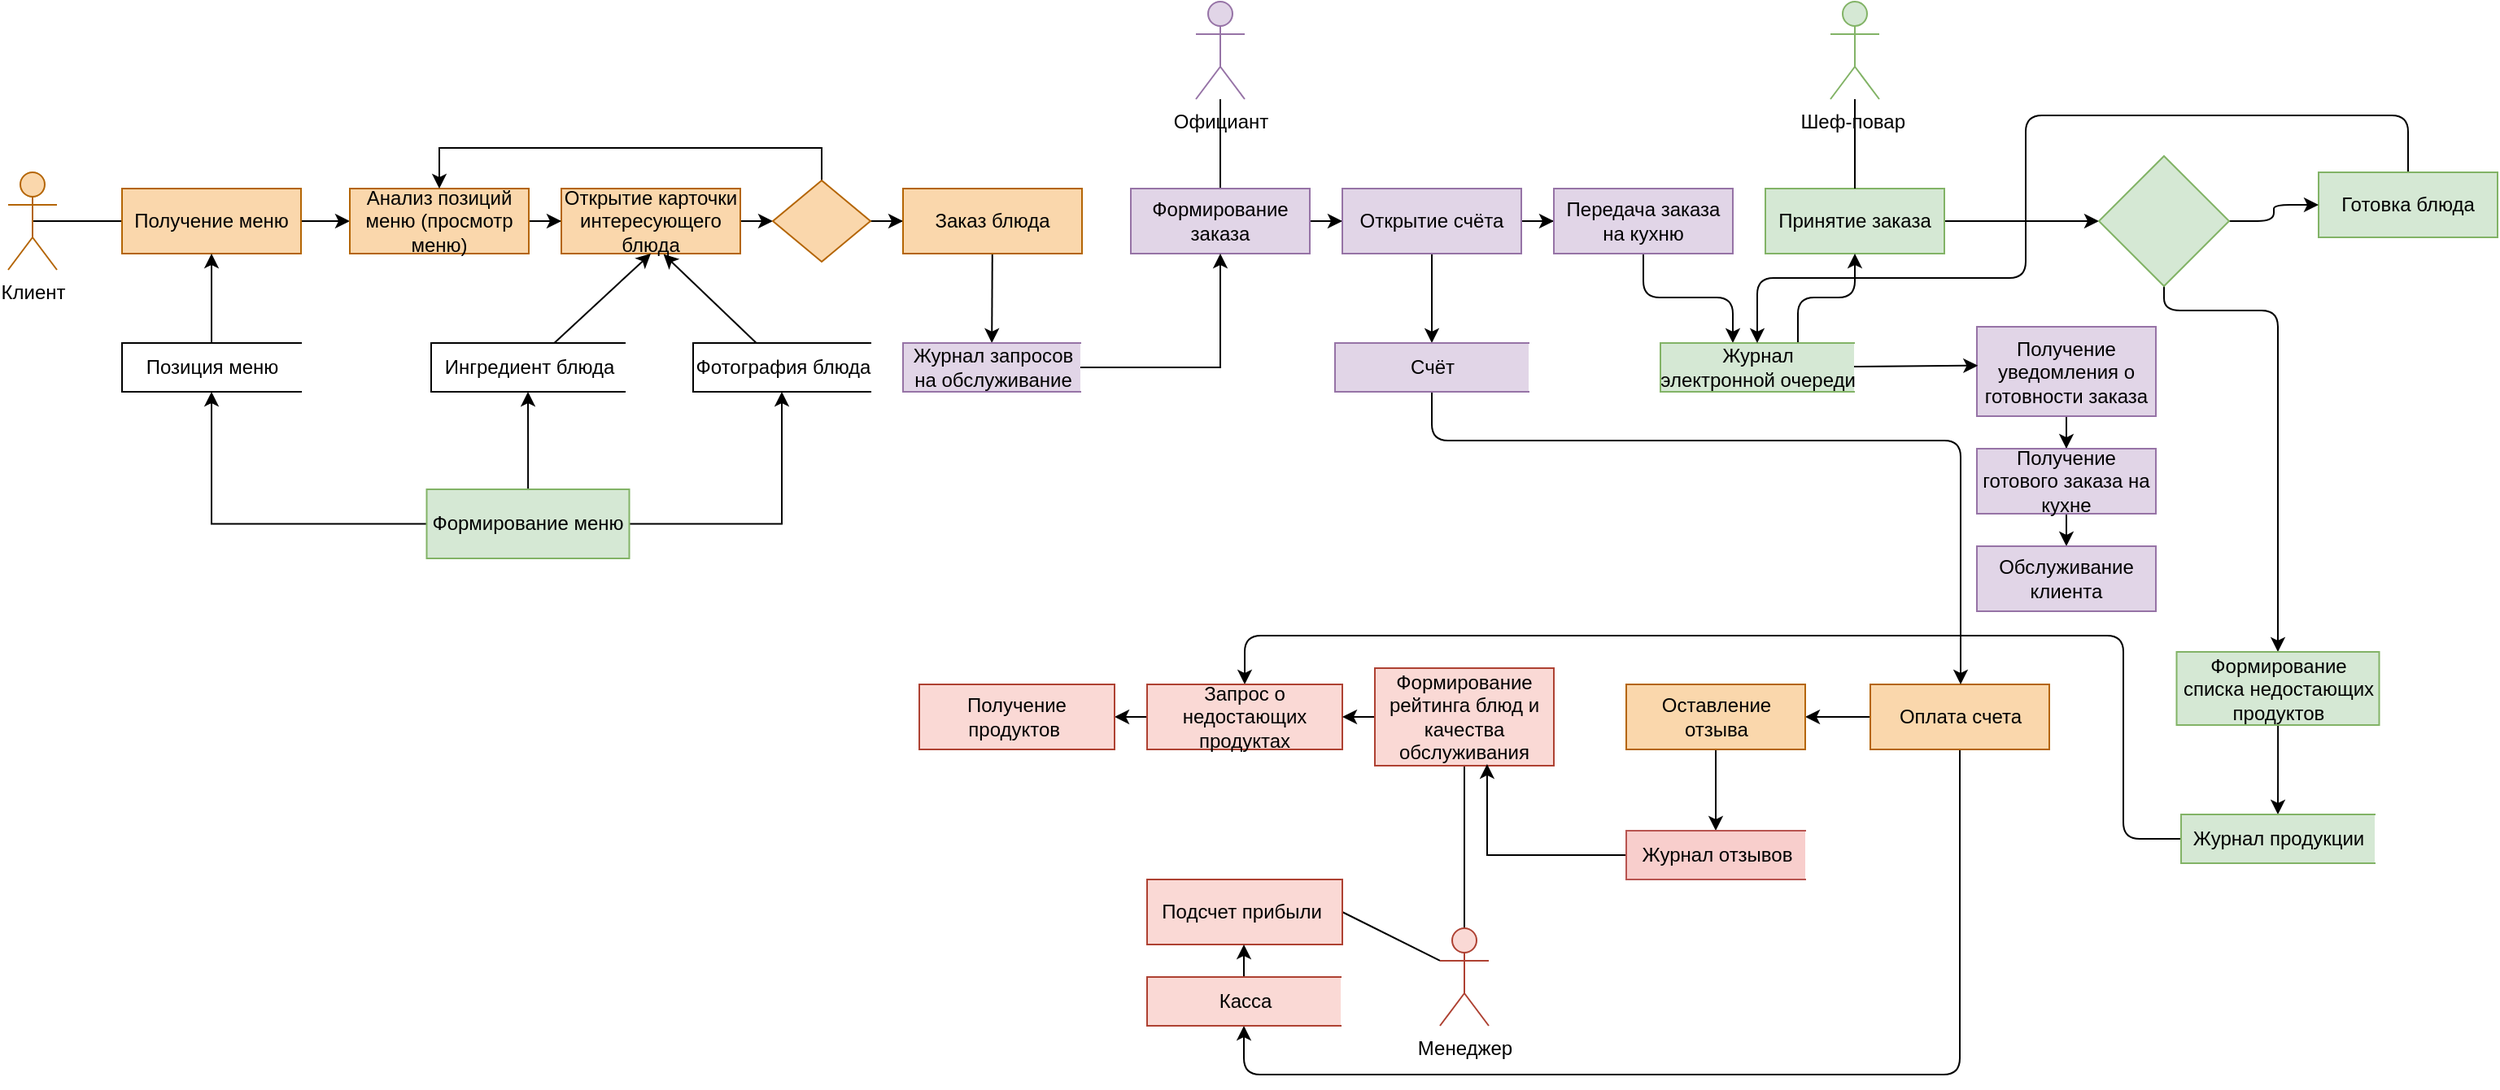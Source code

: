 <mxfile version="15.5.2" type="github">
  <diagram id="nGhzScu0w4sPOhvbiOy2" name="Page-1">
    <mxGraphModel dx="1221" dy="606" grid="1" gridSize="10" guides="1" tooltips="1" connect="1" arrows="1" fold="1" page="1" pageScale="1" pageWidth="827" pageHeight="1169" math="0" shadow="0">
      <root>
        <mxCell id="0" />
        <mxCell id="1" parent="0" />
        <mxCell id="5d1MTNIgyIdPS4blu5-G-6" style="edgeStyle=orthogonalEdgeStyle;rounded=0;orthogonalLoop=1;jettySize=auto;html=1;exitX=0.5;exitY=0.5;exitDx=0;exitDy=0;exitPerimeter=0;endArrow=none;endFill=0;strokeColor=default;" parent="1" source="5d1MTNIgyIdPS4blu5-G-1" target="5d1MTNIgyIdPS4blu5-G-3" edge="1">
          <mxGeometry relative="1" as="geometry" />
        </mxCell>
        <mxCell id="5d1MTNIgyIdPS4blu5-G-1" value="Клиент" style="shape=umlActor;verticalLabelPosition=bottom;verticalAlign=top;html=1;outlineConnect=0;fillColor=#fad7ac;strokeColor=#b46504;" parent="1" vertex="1">
          <mxGeometry x="100" y="205" width="30" height="60" as="geometry" />
        </mxCell>
        <mxCell id="5d1MTNIgyIdPS4blu5-G-10" value="" style="edgeStyle=orthogonalEdgeStyle;rounded=0;orthogonalLoop=1;jettySize=auto;html=1;endArrow=classic;endFill=1;strokeColor=default;" parent="1" source="5d1MTNIgyIdPS4blu5-G-3" target="5d1MTNIgyIdPS4blu5-G-9" edge="1">
          <mxGeometry relative="1" as="geometry" />
        </mxCell>
        <mxCell id="5d1MTNIgyIdPS4blu5-G-3" value="Получение меню" style="rounded=0;whiteSpace=wrap;html=1;fillColor=#fad7ac;strokeColor=#b46504;" parent="1" vertex="1">
          <mxGeometry x="170" y="215" width="110" height="40" as="geometry" />
        </mxCell>
        <mxCell id="5d1MTNIgyIdPS4blu5-G-12" value="" style="edgeStyle=orthogonalEdgeStyle;rounded=0;orthogonalLoop=1;jettySize=auto;html=1;endArrow=classic;endFill=1;strokeColor=default;" parent="1" source="5d1MTNIgyIdPS4blu5-G-9" target="5d1MTNIgyIdPS4blu5-G-11" edge="1">
          <mxGeometry relative="1" as="geometry" />
        </mxCell>
        <mxCell id="5d1MTNIgyIdPS4blu5-G-9" value="Анализ позиций меню (просмотр меню)" style="rounded=0;whiteSpace=wrap;html=1;fillColor=#fad7ac;strokeColor=#b46504;" parent="1" vertex="1">
          <mxGeometry x="310" y="215" width="110" height="40" as="geometry" />
        </mxCell>
        <mxCell id="5d1MTNIgyIdPS4blu5-G-18" style="edgeStyle=orthogonalEdgeStyle;rounded=0;orthogonalLoop=1;jettySize=auto;html=1;exitX=1;exitY=0.5;exitDx=0;exitDy=0;entryX=0;entryY=0.5;entryDx=0;entryDy=0;endArrow=classic;endFill=1;strokeColor=default;" parent="1" source="5d1MTNIgyIdPS4blu5-G-11" target="5d1MTNIgyIdPS4blu5-G-14" edge="1">
          <mxGeometry relative="1" as="geometry" />
        </mxCell>
        <mxCell id="5d1MTNIgyIdPS4blu5-G-11" value="Открытие карточки интересующего блюда" style="rounded=0;whiteSpace=wrap;html=1;fillColor=#fad7ac;strokeColor=#b46504;" parent="1" vertex="1">
          <mxGeometry x="440" y="215" width="110" height="40" as="geometry" />
        </mxCell>
        <mxCell id="5d1MTNIgyIdPS4blu5-G-15" style="edgeStyle=orthogonalEdgeStyle;rounded=0;orthogonalLoop=1;jettySize=auto;html=1;exitX=0.5;exitY=0;exitDx=0;exitDy=0;entryX=0.5;entryY=0;entryDx=0;entryDy=0;endArrow=classic;endFill=1;strokeColor=default;" parent="1" source="5d1MTNIgyIdPS4blu5-G-14" target="5d1MTNIgyIdPS4blu5-G-9" edge="1">
          <mxGeometry relative="1" as="geometry" />
        </mxCell>
        <mxCell id="5d1MTNIgyIdPS4blu5-G-19" style="edgeStyle=orthogonalEdgeStyle;rounded=0;orthogonalLoop=1;jettySize=auto;html=1;exitX=1;exitY=0.5;exitDx=0;exitDy=0;endArrow=classic;endFill=1;strokeColor=default;" parent="1" source="5d1MTNIgyIdPS4blu5-G-14" target="5d1MTNIgyIdPS4blu5-G-16" edge="1">
          <mxGeometry relative="1" as="geometry" />
        </mxCell>
        <mxCell id="5d1MTNIgyIdPS4blu5-G-14" value="" style="rhombus;whiteSpace=wrap;html=1;rounded=0;fillColor=#fad7ac;strokeColor=#b46504;" parent="1" vertex="1">
          <mxGeometry x="570" y="210" width="60" height="50" as="geometry" />
        </mxCell>
        <mxCell id="tXcFCOacGo3yS5a86gHN-16" value="" style="edgeStyle=none;rounded=0;orthogonalLoop=1;jettySize=auto;html=1;" parent="1" source="5d1MTNIgyIdPS4blu5-G-16" target="tXcFCOacGo3yS5a86gHN-14" edge="1">
          <mxGeometry relative="1" as="geometry" />
        </mxCell>
        <mxCell id="5d1MTNIgyIdPS4blu5-G-16" value="Заказ блюда" style="rounded=0;whiteSpace=wrap;html=1;fillColor=#fad7ac;strokeColor=#b46504;" parent="1" vertex="1">
          <mxGeometry x="650" y="215" width="110" height="40" as="geometry" />
        </mxCell>
        <mxCell id="5d1MTNIgyIdPS4blu5-G-62" value="" style="edgeStyle=orthogonalEdgeStyle;rounded=0;orthogonalLoop=1;jettySize=auto;html=1;endArrow=none;endFill=0;strokeColor=default;" parent="1" source="5d1MTNIgyIdPS4blu5-G-20" target="5d1MTNIgyIdPS4blu5-G-21" edge="1">
          <mxGeometry relative="1" as="geometry" />
        </mxCell>
        <mxCell id="5d1MTNIgyIdPS4blu5-G-20" value="Официант" style="shape=umlActor;verticalLabelPosition=bottom;verticalAlign=top;html=1;outlineConnect=0;rounded=0;fillColor=#e1d5e7;strokeColor=#9673a6;" parent="1" vertex="1">
          <mxGeometry x="830" y="100" width="30" height="60" as="geometry" />
        </mxCell>
        <mxCell id="5d1MTNIgyIdPS4blu5-G-24" style="edgeStyle=orthogonalEdgeStyle;rounded=0;orthogonalLoop=1;jettySize=auto;html=1;exitX=1;exitY=0.5;exitDx=0;exitDy=0;endArrow=classic;endFill=1;strokeColor=default;" parent="1" source="5d1MTNIgyIdPS4blu5-G-21" target="5d1MTNIgyIdPS4blu5-G-22" edge="1">
          <mxGeometry relative="1" as="geometry" />
        </mxCell>
        <mxCell id="5d1MTNIgyIdPS4blu5-G-21" value="Формирование заказа" style="rounded=0;whiteSpace=wrap;html=1;fillColor=#e1d5e7;strokeColor=#9673a6;" parent="1" vertex="1">
          <mxGeometry x="790" y="215" width="110" height="40" as="geometry" />
        </mxCell>
        <mxCell id="5d1MTNIgyIdPS4blu5-G-27" style="edgeStyle=orthogonalEdgeStyle;rounded=0;orthogonalLoop=1;jettySize=auto;html=1;exitX=1;exitY=0.5;exitDx=0;exitDy=0;endArrow=classic;endFill=1;strokeColor=default;" parent="1" source="5d1MTNIgyIdPS4blu5-G-22" target="5d1MTNIgyIdPS4blu5-G-25" edge="1">
          <mxGeometry relative="1" as="geometry" />
        </mxCell>
        <mxCell id="5i7k2K3RuOkxoXRuPaDP-1" style="edgeStyle=orthogonalEdgeStyle;rounded=0;orthogonalLoop=1;jettySize=auto;html=1;" parent="1" source="5d1MTNIgyIdPS4blu5-G-22" edge="1">
          <mxGeometry relative="1" as="geometry">
            <mxPoint x="975" y="310" as="targetPoint" />
          </mxGeometry>
        </mxCell>
        <mxCell id="5d1MTNIgyIdPS4blu5-G-22" value="Открытие счёта" style="rounded=0;whiteSpace=wrap;html=1;fillColor=#e1d5e7;strokeColor=#9673a6;" parent="1" vertex="1">
          <mxGeometry x="920" y="215" width="110" height="40" as="geometry" />
        </mxCell>
        <mxCell id="tXcFCOacGo3yS5a86gHN-19" value="" style="edgeStyle=orthogonalEdgeStyle;rounded=1;orthogonalLoop=1;jettySize=auto;html=1;" parent="1" source="5d1MTNIgyIdPS4blu5-G-25" target="tXcFCOacGo3yS5a86gHN-18" edge="1">
          <mxGeometry relative="1" as="geometry">
            <Array as="points">
              <mxPoint x="1105" y="282" />
              <mxPoint x="1160" y="282" />
            </Array>
          </mxGeometry>
        </mxCell>
        <mxCell id="5d1MTNIgyIdPS4blu5-G-25" value="Передача заказа на кухню" style="rounded=0;whiteSpace=wrap;html=1;fillColor=#e1d5e7;strokeColor=#9673a6;" parent="1" vertex="1">
          <mxGeometry x="1050" y="215" width="110" height="40" as="geometry" />
        </mxCell>
        <mxCell id="8BaiWbrDoLT2zuODpBYL-3" value="" style="edgeStyle=orthogonalEdgeStyle;rounded=1;orthogonalLoop=1;jettySize=auto;html=1;" edge="1" parent="1" source="5d1MTNIgyIdPS4blu5-G-26" target="8BaiWbrDoLT2zuODpBYL-2">
          <mxGeometry relative="1" as="geometry" />
        </mxCell>
        <mxCell id="5d1MTNIgyIdPS4blu5-G-26" value="Принятие заказа" style="rounded=0;whiteSpace=wrap;html=1;fillColor=#d5e8d4;strokeColor=#82b366;" parent="1" vertex="1">
          <mxGeometry x="1180" y="215" width="110" height="40" as="geometry" />
        </mxCell>
        <mxCell id="5d1MTNIgyIdPS4blu5-G-65" style="edgeStyle=orthogonalEdgeStyle;rounded=0;orthogonalLoop=1;jettySize=auto;html=1;entryX=0.5;entryY=0;entryDx=0;entryDy=0;endArrow=classic;endFill=1;strokeColor=default;" parent="1" source="5d1MTNIgyIdPS4blu5-G-54" target="5d1MTNIgyIdPS4blu5-G-63" edge="1">
          <mxGeometry relative="1" as="geometry">
            <mxPoint x="1365" y="360" as="sourcePoint" />
          </mxGeometry>
        </mxCell>
        <mxCell id="5d1MTNIgyIdPS4blu5-G-54" value="Получение уведомления о готовности заказа" style="rounded=0;whiteSpace=wrap;html=1;fillColor=#e1d5e7;strokeColor=#9673a6;" parent="1" vertex="1">
          <mxGeometry x="1310" y="300" width="110" height="55" as="geometry" />
        </mxCell>
        <mxCell id="5d1MTNIgyIdPS4blu5-G-66" style="edgeStyle=orthogonalEdgeStyle;rounded=0;orthogonalLoop=1;jettySize=auto;html=1;exitX=0.5;exitY=1;exitDx=0;exitDy=0;entryX=0.5;entryY=0;entryDx=0;entryDy=0;endArrow=classic;endFill=1;strokeColor=default;" parent="1" source="5d1MTNIgyIdPS4blu5-G-63" target="5d1MTNIgyIdPS4blu5-G-64" edge="1">
          <mxGeometry relative="1" as="geometry" />
        </mxCell>
        <mxCell id="5d1MTNIgyIdPS4blu5-G-63" value="Получение готового заказа на кухне" style="rounded=0;whiteSpace=wrap;html=1;fillColor=#e1d5e7;strokeColor=#9673a6;" parent="1" vertex="1">
          <mxGeometry x="1310" y="375" width="110" height="40" as="geometry" />
        </mxCell>
        <mxCell id="5d1MTNIgyIdPS4blu5-G-64" value="Обслуживание клиента" style="rounded=0;whiteSpace=wrap;html=1;fillColor=#e1d5e7;strokeColor=#9673a6;" parent="1" vertex="1">
          <mxGeometry x="1310" y="435" width="110" height="40" as="geometry" />
        </mxCell>
        <mxCell id="5d1MTNIgyIdPS4blu5-G-70" style="edgeStyle=orthogonalEdgeStyle;rounded=0;orthogonalLoop=1;jettySize=auto;html=1;exitX=0;exitY=0.5;exitDx=0;exitDy=0;endArrow=classic;endFill=1;strokeColor=default;" parent="1" source="5d1MTNIgyIdPS4blu5-G-67" target="5d1MTNIgyIdPS4blu5-G-69" edge="1">
          <mxGeometry relative="1" as="geometry" />
        </mxCell>
        <mxCell id="CcBVJNswqVSOJrU5NbKI-20" style="edgeStyle=orthogonalEdgeStyle;rounded=1;orthogonalLoop=1;jettySize=auto;html=1;entryX=0.5;entryY=1;entryDx=0;entryDy=0;startArrow=none;startFill=0;endArrow=classic;endFill=1;" parent="1" source="5d1MTNIgyIdPS4blu5-G-67" target="tXcFCOacGo3yS5a86gHN-34" edge="1">
          <mxGeometry relative="1" as="geometry">
            <Array as="points">
              <mxPoint x="1300" y="760" />
              <mxPoint x="860" y="760" />
            </Array>
          </mxGeometry>
        </mxCell>
        <mxCell id="5d1MTNIgyIdPS4blu5-G-67" value="Оплата счета" style="rounded=0;whiteSpace=wrap;html=1;fillColor=#fad7ac;strokeColor=#b46504;" parent="1" vertex="1">
          <mxGeometry x="1244.5" y="520" width="110" height="40" as="geometry" />
        </mxCell>
        <mxCell id="tXcFCOacGo3yS5a86gHN-28" value="" style="edgeStyle=orthogonalEdgeStyle;rounded=0;orthogonalLoop=1;jettySize=auto;html=1;" parent="1" source="5d1MTNIgyIdPS4blu5-G-69" target="tXcFCOacGo3yS5a86gHN-27" edge="1">
          <mxGeometry relative="1" as="geometry" />
        </mxCell>
        <mxCell id="5d1MTNIgyIdPS4blu5-G-69" value="Оставление отзыва" style="rounded=0;whiteSpace=wrap;html=1;fillColor=#fad7ac;strokeColor=#b46504;" parent="1" vertex="1">
          <mxGeometry x="1094.5" y="520" width="110" height="40" as="geometry" />
        </mxCell>
        <mxCell id="5d1MTNIgyIdPS4blu5-G-78" value="" style="edgeStyle=orthogonalEdgeStyle;rounded=0;orthogonalLoop=1;jettySize=auto;html=1;endArrow=none;endFill=0;strokeColor=default;" parent="1" source="5d1MTNIgyIdPS4blu5-G-71" edge="1">
          <mxGeometry relative="1" as="geometry">
            <mxPoint x="995" y="570" as="targetPoint" />
          </mxGeometry>
        </mxCell>
        <mxCell id="CcBVJNswqVSOJrU5NbKI-1" style="rounded=0;orthogonalLoop=1;jettySize=auto;html=1;exitX=0;exitY=0.333;exitDx=0;exitDy=0;exitPerimeter=0;entryX=1;entryY=0.5;entryDx=0;entryDy=0;endArrow=none;endFill=0;" parent="1" source="5d1MTNIgyIdPS4blu5-G-71" target="5d1MTNIgyIdPS4blu5-G-96" edge="1">
          <mxGeometry relative="1" as="geometry" />
        </mxCell>
        <mxCell id="5d1MTNIgyIdPS4blu5-G-71" value="Менеджер" style="shape=umlActor;verticalLabelPosition=bottom;verticalAlign=top;html=1;outlineConnect=0;rounded=0;fillColor=#fad9d5;strokeColor=#ae4132;" parent="1" vertex="1">
          <mxGeometry x="980" y="670" width="30" height="60" as="geometry" />
        </mxCell>
        <mxCell id="5d1MTNIgyIdPS4blu5-G-82" style="edgeStyle=orthogonalEdgeStyle;rounded=0;orthogonalLoop=1;jettySize=auto;html=1;exitX=0;exitY=0.5;exitDx=0;exitDy=0;entryX=1;entryY=0.5;entryDx=0;entryDy=0;endArrow=classic;endFill=1;strokeColor=default;" parent="1" source="5d1MTNIgyIdPS4blu5-G-79" edge="1">
          <mxGeometry relative="1" as="geometry">
            <mxPoint x="780" y="540" as="targetPoint" />
          </mxGeometry>
        </mxCell>
        <mxCell id="CcBVJNswqVSOJrU5NbKI-19" style="edgeStyle=orthogonalEdgeStyle;rounded=1;orthogonalLoop=1;jettySize=auto;html=1;entryX=0;entryY=0.5;entryDx=0;entryDy=0;startArrow=classic;startFill=1;endArrow=none;endFill=0;" parent="1" source="5d1MTNIgyIdPS4blu5-G-79" target="CcBVJNswqVSOJrU5NbKI-16" edge="1">
          <mxGeometry relative="1" as="geometry">
            <Array as="points">
              <mxPoint x="860" y="490" />
              <mxPoint x="1400" y="490" />
              <mxPoint x="1400" y="615" />
            </Array>
          </mxGeometry>
        </mxCell>
        <mxCell id="5d1MTNIgyIdPS4blu5-G-79" value="Запрос о недостающих продуктах" style="rounded=0;whiteSpace=wrap;html=1;fillColor=#fad9d5;strokeColor=#ae4132;" parent="1" vertex="1">
          <mxGeometry x="800" y="520" width="120" height="40" as="geometry" />
        </mxCell>
        <mxCell id="5d1MTNIgyIdPS4blu5-G-94" style="edgeStyle=none;rounded=0;orthogonalLoop=1;jettySize=auto;html=1;exitX=0;exitY=0.5;exitDx=0;exitDy=0;endArrow=classic;endFill=1;strokeColor=default;" parent="1" source="5d1MTNIgyIdPS4blu5-G-83" target="5d1MTNIgyIdPS4blu5-G-79" edge="1">
          <mxGeometry relative="1" as="geometry" />
        </mxCell>
        <mxCell id="5d1MTNIgyIdPS4blu5-G-83" value="Формирование рейтинга блюд и качества обслуживания" style="rounded=0;whiteSpace=wrap;html=1;fillColor=#fad9d5;strokeColor=#ae4132;" parent="1" vertex="1">
          <mxGeometry x="940" y="510" width="110" height="60" as="geometry" />
        </mxCell>
        <mxCell id="5d1MTNIgyIdPS4blu5-G-92" value="&lt;span style=&quot;font-weight: normal&quot;&gt;Получение продуктов&amp;nbsp;&lt;/span&gt;" style="rounded=0;whiteSpace=wrap;html=1;fillColor=#fad9d5;strokeColor=#ae4132;fontStyle=1" parent="1" vertex="1">
          <mxGeometry x="660" y="520" width="120" height="40" as="geometry" />
        </mxCell>
        <mxCell id="5d1MTNIgyIdPS4blu5-G-96" value="&lt;span style=&quot;font-weight: normal&quot;&gt;Подсчет прибыли&amp;nbsp;&lt;/span&gt;" style="rounded=0;whiteSpace=wrap;html=1;fillColor=#fad9d5;strokeColor=#ae4132;fontStyle=1" parent="1" vertex="1">
          <mxGeometry x="800" y="640" width="120" height="40" as="geometry" />
        </mxCell>
        <mxCell id="tXcFCOacGo3yS5a86gHN-4" value="" style="edgeStyle=orthogonalEdgeStyle;rounded=0;orthogonalLoop=1;jettySize=auto;html=1;" parent="1" source="tXcFCOacGo3yS5a86gHN-1" target="5d1MTNIgyIdPS4blu5-G-3" edge="1">
          <mxGeometry relative="1" as="geometry" />
        </mxCell>
        <mxCell id="tXcFCOacGo3yS5a86gHN-1" value="Позиция меню" style="html=1;dashed=0;whitespace=wrap;shape=partialRectangle;right=0;" parent="1" vertex="1">
          <mxGeometry x="170" y="310" width="110" height="30" as="geometry" />
        </mxCell>
        <mxCell id="tXcFCOacGo3yS5a86gHN-11" style="rounded=0;orthogonalLoop=1;jettySize=auto;html=1;entryX=0.5;entryY=1;entryDx=0;entryDy=0;" parent="1" source="tXcFCOacGo3yS5a86gHN-8" target="5d1MTNIgyIdPS4blu5-G-11" edge="1">
          <mxGeometry relative="1" as="geometry" />
        </mxCell>
        <mxCell id="tXcFCOacGo3yS5a86gHN-8" value="Ингредиент блюда" style="html=1;dashed=0;whitespace=wrap;shape=partialRectangle;right=0;" parent="1" vertex="1">
          <mxGeometry x="360" y="310" width="119" height="30" as="geometry" />
        </mxCell>
        <mxCell id="tXcFCOacGo3yS5a86gHN-13" style="edgeStyle=none;rounded=0;orthogonalLoop=1;jettySize=auto;html=1;entryX=0.571;entryY=1.008;entryDx=0;entryDy=0;entryPerimeter=0;" parent="1" source="tXcFCOacGo3yS5a86gHN-9" target="5d1MTNIgyIdPS4blu5-G-11" edge="1">
          <mxGeometry relative="1" as="geometry" />
        </mxCell>
        <mxCell id="tXcFCOacGo3yS5a86gHN-9" value="Фотография блюда" style="html=1;dashed=0;whitespace=wrap;shape=partialRectangle;right=0;" parent="1" vertex="1">
          <mxGeometry x="521" y="310" width="109" height="30" as="geometry" />
        </mxCell>
        <mxCell id="tXcFCOacGo3yS5a86gHN-17" style="edgeStyle=orthogonalEdgeStyle;rounded=0;orthogonalLoop=1;jettySize=auto;html=1;entryX=0.5;entryY=1;entryDx=0;entryDy=0;" parent="1" source="tXcFCOacGo3yS5a86gHN-14" target="5d1MTNIgyIdPS4blu5-G-21" edge="1">
          <mxGeometry relative="1" as="geometry" />
        </mxCell>
        <mxCell id="tXcFCOacGo3yS5a86gHN-14" value="Журнал запросов&lt;br&gt;на обслуживание" style="html=1;dashed=0;whitespace=wrap;shape=partialRectangle;right=0;fillColor=#e1d5e7;strokeColor=#9673a6;" parent="1" vertex="1">
          <mxGeometry x="650" y="310" width="109" height="30" as="geometry" />
        </mxCell>
        <mxCell id="tXcFCOacGo3yS5a86gHN-15" style="edgeStyle=none;rounded=0;orthogonalLoop=1;jettySize=auto;html=1;exitX=0.5;exitY=0;exitDx=0;exitDy=0;" parent="1" source="tXcFCOacGo3yS5a86gHN-9" target="tXcFCOacGo3yS5a86gHN-9" edge="1">
          <mxGeometry relative="1" as="geometry" />
        </mxCell>
        <mxCell id="tXcFCOacGo3yS5a86gHN-23" style="edgeStyle=orthogonalEdgeStyle;rounded=1;orthogonalLoop=1;jettySize=auto;html=1;entryX=0.5;entryY=1;entryDx=0;entryDy=0;" parent="1" source="tXcFCOacGo3yS5a86gHN-18" target="5d1MTNIgyIdPS4blu5-G-26" edge="1">
          <mxGeometry relative="1" as="geometry">
            <Array as="points">
              <mxPoint x="1200" y="282" />
              <mxPoint x="1235" y="282" />
            </Array>
          </mxGeometry>
        </mxCell>
        <mxCell id="CcBVJNswqVSOJrU5NbKI-13" style="edgeStyle=none;rounded=0;orthogonalLoop=1;jettySize=auto;html=1;startArrow=none;startFill=0;endArrow=classic;endFill=1;entryX=0.006;entryY=0.434;entryDx=0;entryDy=0;entryPerimeter=0;" parent="1" source="tXcFCOacGo3yS5a86gHN-18" target="5d1MTNIgyIdPS4blu5-G-54" edge="1">
          <mxGeometry relative="1" as="geometry">
            <mxPoint x="1300" y="325" as="targetPoint" />
          </mxGeometry>
        </mxCell>
        <mxCell id="tXcFCOacGo3yS5a86gHN-18" value="Журнал &lt;br&gt;электронной очереди" style="html=1;dashed=0;whitespace=wrap;shape=partialRectangle;right=0;fillColor=#d5e8d4;strokeColor=#82b366;" parent="1" vertex="1">
          <mxGeometry x="1115.5" y="310" width="119" height="30" as="geometry" />
        </mxCell>
        <mxCell id="tXcFCOacGo3yS5a86gHN-29" style="edgeStyle=orthogonalEdgeStyle;rounded=0;orthogonalLoop=1;jettySize=auto;html=1;entryX=0.627;entryY=0.983;entryDx=0;entryDy=0;entryPerimeter=0;" parent="1" source="tXcFCOacGo3yS5a86gHN-27" target="5d1MTNIgyIdPS4blu5-G-83" edge="1">
          <mxGeometry relative="1" as="geometry" />
        </mxCell>
        <mxCell id="tXcFCOacGo3yS5a86gHN-27" value="Журнал отзывов" style="html=1;dashed=0;whitespace=wrap;shape=partialRectangle;right=0;fillColor=#f8cecc;strokeColor=#b85450;" parent="1" vertex="1">
          <mxGeometry x="1094.5" y="610" width="110" height="30" as="geometry" />
        </mxCell>
        <mxCell id="tXcFCOacGo3yS5a86gHN-35" value="" style="edgeStyle=orthogonalEdgeStyle;rounded=0;orthogonalLoop=1;jettySize=auto;html=1;" parent="1" source="tXcFCOacGo3yS5a86gHN-34" target="5d1MTNIgyIdPS4blu5-G-96" edge="1">
          <mxGeometry relative="1" as="geometry" />
        </mxCell>
        <mxCell id="tXcFCOacGo3yS5a86gHN-34" value="Касса" style="html=1;dashed=0;whitespace=wrap;shape=partialRectangle;right=0;fillColor=#fad9d5;strokeColor=#ae4132;" parent="1" vertex="1">
          <mxGeometry x="800" y="700" width="119" height="30" as="geometry" />
        </mxCell>
        <mxCell id="CcBVJNswqVSOJrU5NbKI-4" style="edgeStyle=none;rounded=0;orthogonalLoop=1;jettySize=auto;html=1;entryX=0.5;entryY=0;entryDx=0;entryDy=0;endArrow=none;endFill=0;" parent="1" source="CcBVJNswqVSOJrU5NbKI-2" target="5d1MTNIgyIdPS4blu5-G-26" edge="1">
          <mxGeometry relative="1" as="geometry" />
        </mxCell>
        <mxCell id="CcBVJNswqVSOJrU5NbKI-2" value="Шеф-повар&amp;nbsp;" style="shape=umlActor;verticalLabelPosition=bottom;verticalAlign=top;html=1;outlineConnect=0;fillColor=#d5e8d4;strokeColor=#82b366;" parent="1" vertex="1">
          <mxGeometry x="1220" y="100" width="30" height="60" as="geometry" />
        </mxCell>
        <mxCell id="CcBVJNswqVSOJrU5NbKI-15" style="edgeStyle=orthogonalEdgeStyle;rounded=1;orthogonalLoop=1;jettySize=auto;html=1;entryX=0.5;entryY=0;entryDx=0;entryDy=0;startArrow=none;startFill=0;endArrow=classic;endFill=1;" parent="1" source="8BaiWbrDoLT2zuODpBYL-2" target="CcBVJNswqVSOJrU5NbKI-14" edge="1">
          <mxGeometry relative="1" as="geometry">
            <Array as="points">
              <mxPoint x="1425" y="290" />
              <mxPoint x="1495" y="290" />
            </Array>
          </mxGeometry>
        </mxCell>
        <mxCell id="8BaiWbrDoLT2zuODpBYL-5" style="edgeStyle=orthogonalEdgeStyle;rounded=1;orthogonalLoop=1;jettySize=auto;html=1;" edge="1" parent="1" source="CcBVJNswqVSOJrU5NbKI-9" target="tXcFCOacGo3yS5a86gHN-18">
          <mxGeometry relative="1" as="geometry">
            <Array as="points">
              <mxPoint x="1575" y="170" />
              <mxPoint x="1340" y="170" />
              <mxPoint x="1340" y="270" />
              <mxPoint x="1175" y="270" />
            </Array>
          </mxGeometry>
        </mxCell>
        <mxCell id="CcBVJNswqVSOJrU5NbKI-9" value="Готовка блюда" style="rounded=0;whiteSpace=wrap;html=1;fillColor=#d5e8d4;strokeColor=#82b366;" parent="1" vertex="1">
          <mxGeometry x="1520" y="205" width="110" height="40" as="geometry" />
        </mxCell>
        <mxCell id="CcBVJNswqVSOJrU5NbKI-17" value="" style="edgeStyle=orthogonalEdgeStyle;rounded=0;orthogonalLoop=1;jettySize=auto;html=1;startArrow=none;startFill=0;endArrow=classic;endFill=1;" parent="1" source="CcBVJNswqVSOJrU5NbKI-14" target="CcBVJNswqVSOJrU5NbKI-16" edge="1">
          <mxGeometry relative="1" as="geometry" />
        </mxCell>
        <mxCell id="CcBVJNswqVSOJrU5NbKI-14" value="Формирование списка недостающих продуктов" style="rounded=0;whiteSpace=wrap;html=1;fillColor=#d5e8d4;strokeColor=#82b366;" parent="1" vertex="1">
          <mxGeometry x="1432.75" y="500" width="124.5" height="45" as="geometry" />
        </mxCell>
        <mxCell id="CcBVJNswqVSOJrU5NbKI-16" value="Журнал продукции" style="html=1;dashed=0;whitespace=wrap;shape=partialRectangle;right=0;fillColor=#d5e8d4;strokeColor=#82b366;" parent="1" vertex="1">
          <mxGeometry x="1435.5" y="600" width="119" height="30" as="geometry" />
        </mxCell>
        <mxCell id="CcBVJNswqVSOJrU5NbKI-22" style="edgeStyle=orthogonalEdgeStyle;rounded=1;orthogonalLoop=1;jettySize=auto;html=1;startArrow=none;startFill=0;endArrow=classic;endFill=1;" parent="1" source="CcBVJNswqVSOJrU5NbKI-21" target="5d1MTNIgyIdPS4blu5-G-67" edge="1">
          <mxGeometry relative="1" as="geometry">
            <Array as="points">
              <mxPoint x="975" y="370" />
              <mxPoint x="1300" y="370" />
            </Array>
          </mxGeometry>
        </mxCell>
        <mxCell id="CcBVJNswqVSOJrU5NbKI-21" value="Счёт" style="html=1;dashed=0;whitespace=wrap;shape=partialRectangle;right=0;fillColor=#e1d5e7;strokeColor=#9673a6;" parent="1" vertex="1">
          <mxGeometry x="915.5" y="310" width="119" height="30" as="geometry" />
        </mxCell>
        <mxCell id="CcBVJNswqVSOJrU5NbKI-25" value="" style="edgeStyle=orthogonalEdgeStyle;rounded=0;orthogonalLoop=1;jettySize=auto;html=1;startArrow=none;startFill=0;endArrow=classic;endFill=1;" parent="1" source="CcBVJNswqVSOJrU5NbKI-24" target="tXcFCOacGo3yS5a86gHN-8" edge="1">
          <mxGeometry relative="1" as="geometry" />
        </mxCell>
        <mxCell id="CcBVJNswqVSOJrU5NbKI-26" style="edgeStyle=orthogonalEdgeStyle;rounded=0;orthogonalLoop=1;jettySize=auto;html=1;entryX=0.5;entryY=1;entryDx=0;entryDy=0;startArrow=none;startFill=0;endArrow=classic;endFill=1;" parent="1" source="CcBVJNswqVSOJrU5NbKI-24" target="tXcFCOacGo3yS5a86gHN-1" edge="1">
          <mxGeometry relative="1" as="geometry" />
        </mxCell>
        <mxCell id="CcBVJNswqVSOJrU5NbKI-27" style="edgeStyle=orthogonalEdgeStyle;rounded=0;orthogonalLoop=1;jettySize=auto;html=1;entryX=0.5;entryY=1;entryDx=0;entryDy=0;startArrow=none;startFill=0;endArrow=classic;endFill=1;" parent="1" source="CcBVJNswqVSOJrU5NbKI-24" target="tXcFCOacGo3yS5a86gHN-9" edge="1">
          <mxGeometry relative="1" as="geometry" />
        </mxCell>
        <mxCell id="CcBVJNswqVSOJrU5NbKI-24" value="Формирование меню" style="rounded=0;whiteSpace=wrap;html=1;fillColor=#d5e8d4;strokeColor=#82b366;" parent="1" vertex="1">
          <mxGeometry x="357.25" y="400" width="124.5" height="42.5" as="geometry" />
        </mxCell>
        <mxCell id="8BaiWbrDoLT2zuODpBYL-4" style="edgeStyle=orthogonalEdgeStyle;rounded=1;orthogonalLoop=1;jettySize=auto;html=1;" edge="1" parent="1" source="8BaiWbrDoLT2zuODpBYL-2" target="CcBVJNswqVSOJrU5NbKI-9">
          <mxGeometry relative="1" as="geometry" />
        </mxCell>
        <mxCell id="8BaiWbrDoLT2zuODpBYL-2" value="" style="rhombus;whiteSpace=wrap;html=1;rounded=0;strokeColor=#82b366;fillColor=#d5e8d4;" vertex="1" parent="1">
          <mxGeometry x="1385" y="195" width="80" height="80" as="geometry" />
        </mxCell>
      </root>
    </mxGraphModel>
  </diagram>
</mxfile>
